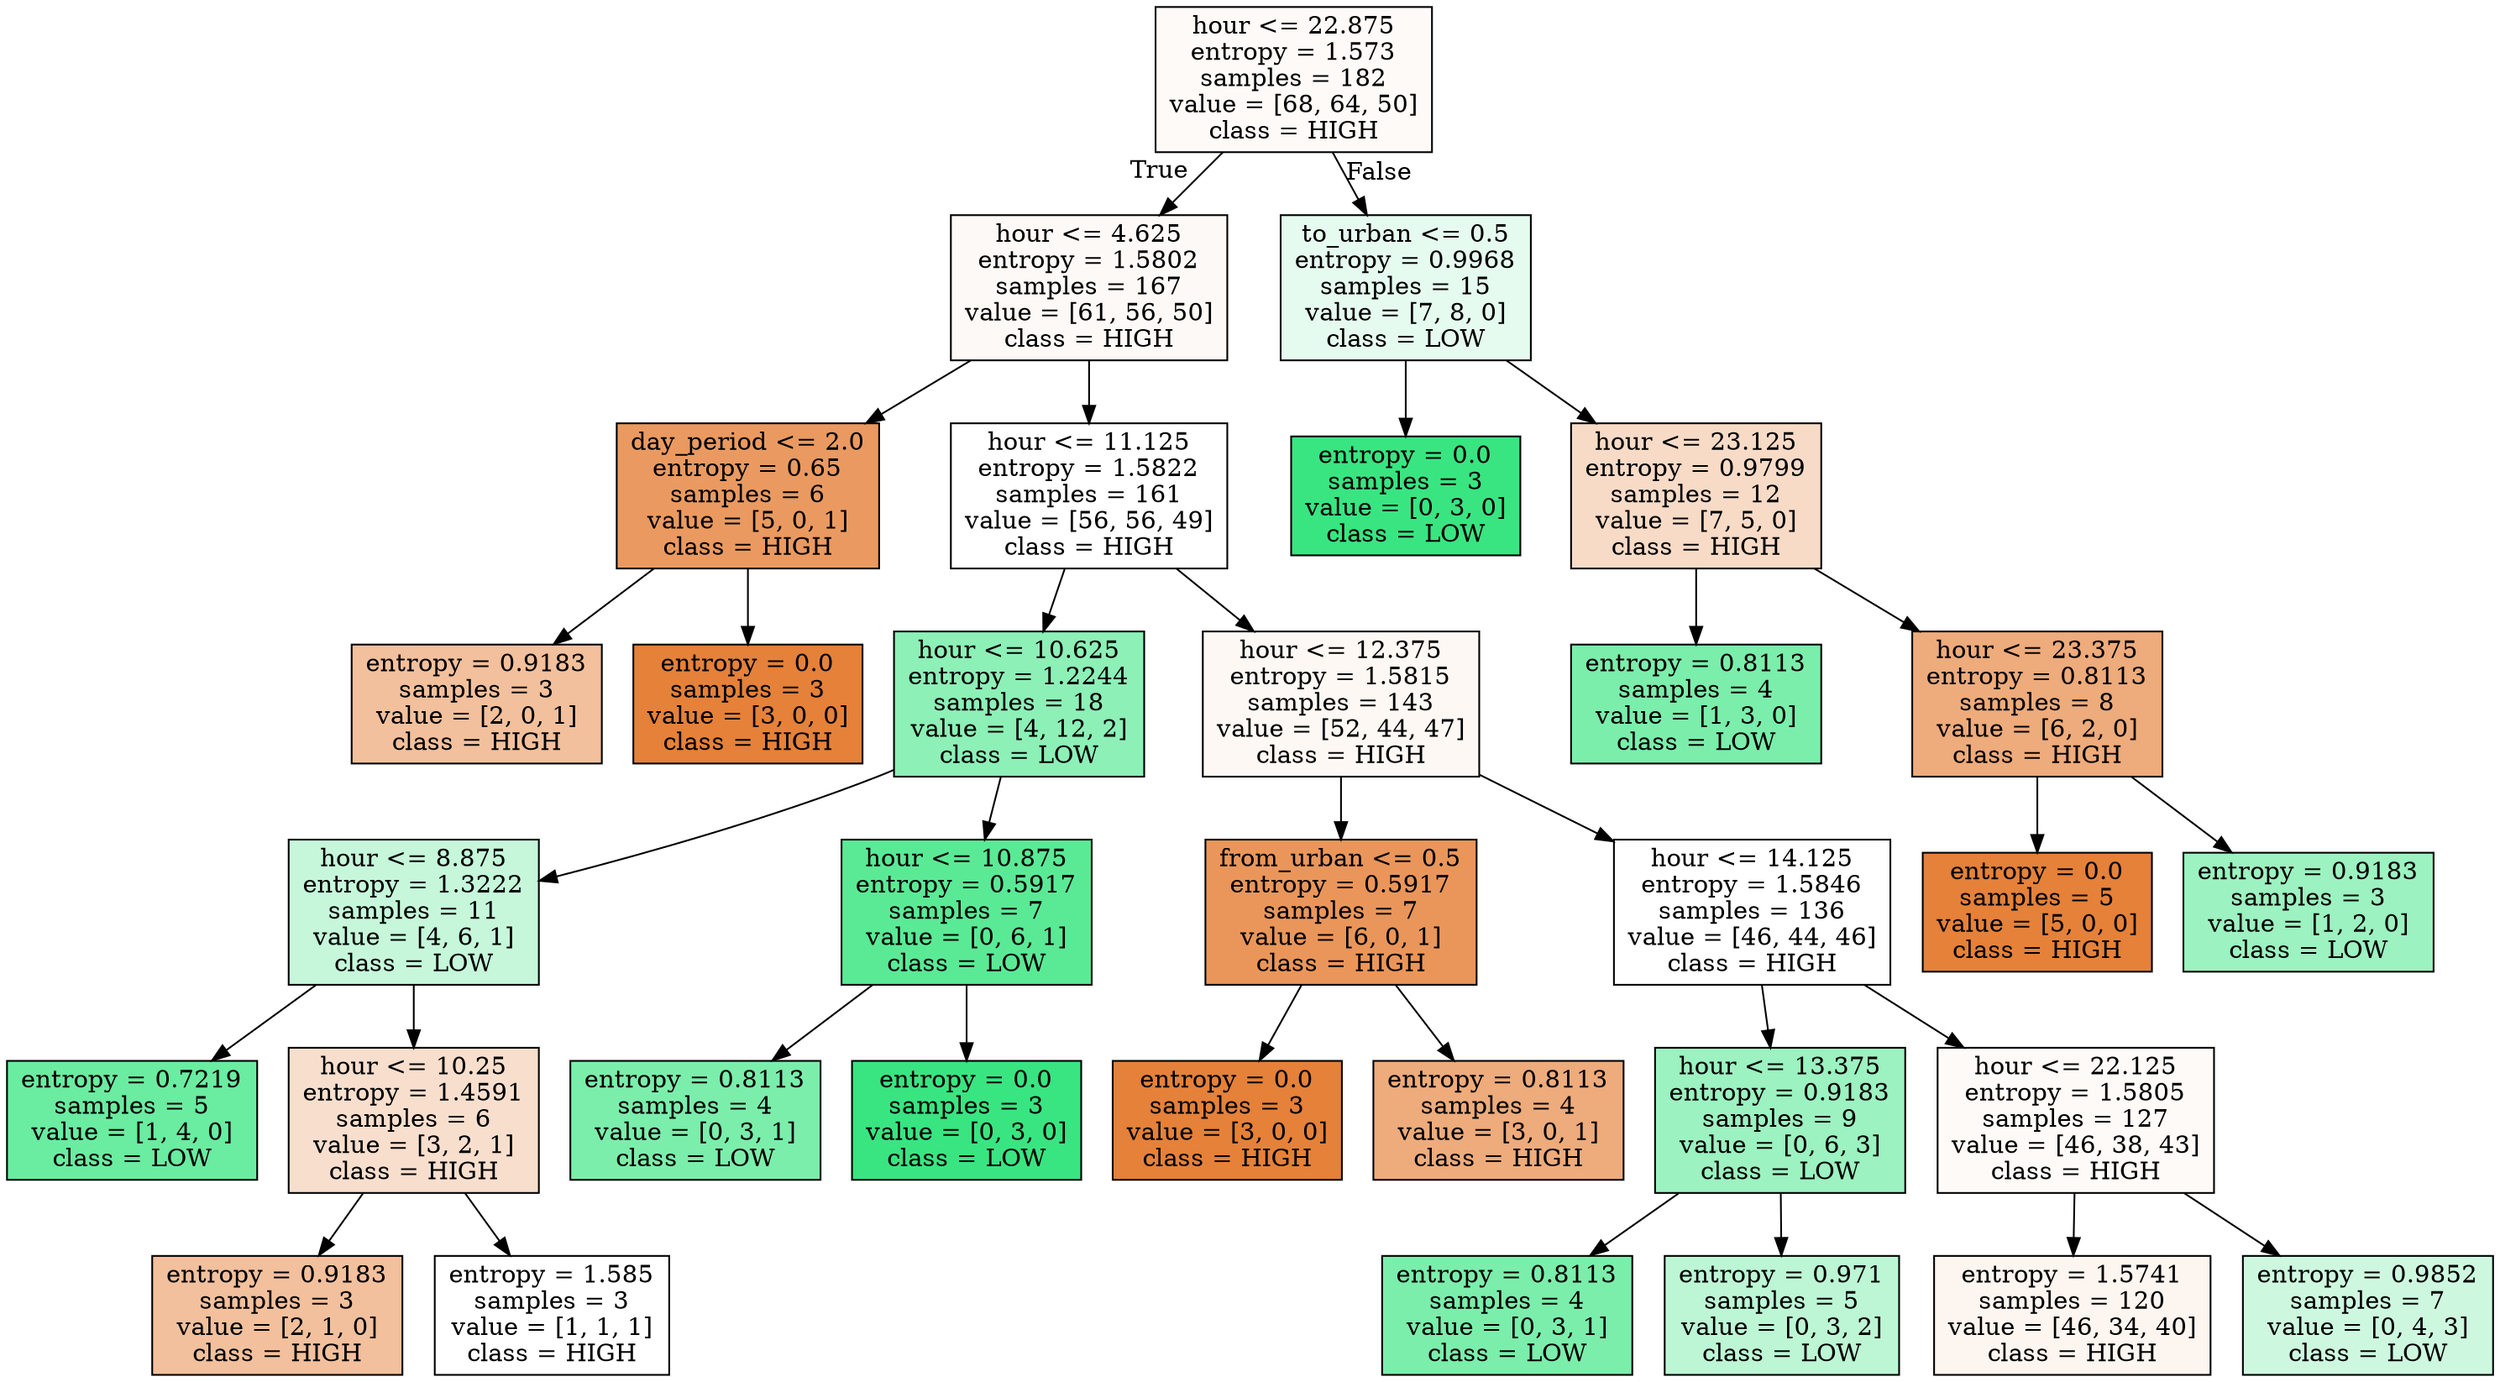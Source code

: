 digraph Tree {
node [shape=box, style="filled", color="black"] ;
0 [label="hour <= 22.875\nentropy = 1.573\nsamples = 182\nvalue = [68, 64, 50]\nclass = HIGH", fillcolor="#e5813909"] ;
1 [label="hour <= 4.625\nentropy = 1.5802\nsamples = 167\nvalue = [61, 56, 50]\nclass = HIGH", fillcolor="#e581390b"] ;
0 -> 1 [labeldistance=2.5, labelangle=45, headlabel="True"] ;
2 [label="day_period <= 2.0\nentropy = 0.65\nsamples = 6\nvalue = [5, 0, 1]\nclass = HIGH", fillcolor="#e58139cc"] ;
1 -> 2 ;
3 [label="entropy = 0.9183\nsamples = 3\nvalue = [2, 0, 1]\nclass = HIGH", fillcolor="#e581397f"] ;
2 -> 3 ;
4 [label="entropy = 0.0\nsamples = 3\nvalue = [3, 0, 0]\nclass = HIGH", fillcolor="#e58139ff"] ;
2 -> 4 ;
5 [label="hour <= 11.125\nentropy = 1.5822\nsamples = 161\nvalue = [56, 56, 49]\nclass = HIGH", fillcolor="#e5813900"] ;
1 -> 5 ;
6 [label="hour <= 10.625\nentropy = 1.2244\nsamples = 18\nvalue = [4, 12, 2]\nclass = LOW", fillcolor="#39e58192"] ;
5 -> 6 ;
7 [label="hour <= 8.875\nentropy = 1.3222\nsamples = 11\nvalue = [4, 6, 1]\nclass = LOW", fillcolor="#39e58149"] ;
6 -> 7 ;
8 [label="entropy = 0.7219\nsamples = 5\nvalue = [1, 4, 0]\nclass = LOW", fillcolor="#39e581bf"] ;
7 -> 8 ;
9 [label="hour <= 10.25\nentropy = 1.4591\nsamples = 6\nvalue = [3, 2, 1]\nclass = HIGH", fillcolor="#e5813940"] ;
7 -> 9 ;
10 [label="entropy = 0.9183\nsamples = 3\nvalue = [2, 1, 0]\nclass = HIGH", fillcolor="#e581397f"] ;
9 -> 10 ;
11 [label="entropy = 1.585\nsamples = 3\nvalue = [1, 1, 1]\nclass = HIGH", fillcolor="#e5813900"] ;
9 -> 11 ;
12 [label="hour <= 10.875\nentropy = 0.5917\nsamples = 7\nvalue = [0, 6, 1]\nclass = LOW", fillcolor="#39e581d4"] ;
6 -> 12 ;
13 [label="entropy = 0.8113\nsamples = 4\nvalue = [0, 3, 1]\nclass = LOW", fillcolor="#39e581aa"] ;
12 -> 13 ;
14 [label="entropy = 0.0\nsamples = 3\nvalue = [0, 3, 0]\nclass = LOW", fillcolor="#39e581ff"] ;
12 -> 14 ;
15 [label="hour <= 12.375\nentropy = 1.5815\nsamples = 143\nvalue = [52, 44, 47]\nclass = HIGH", fillcolor="#e581390d"] ;
5 -> 15 ;
16 [label="from_urban <= 0.5\nentropy = 0.5917\nsamples = 7\nvalue = [6, 0, 1]\nclass = HIGH", fillcolor="#e58139d4"] ;
15 -> 16 ;
17 [label="entropy = 0.0\nsamples = 3\nvalue = [3, 0, 0]\nclass = HIGH", fillcolor="#e58139ff"] ;
16 -> 17 ;
18 [label="entropy = 0.8113\nsamples = 4\nvalue = [3, 0, 1]\nclass = HIGH", fillcolor="#e58139aa"] ;
16 -> 18 ;
19 [label="hour <= 14.125\nentropy = 1.5846\nsamples = 136\nvalue = [46, 44, 46]\nclass = HIGH", fillcolor="#e5813900"] ;
15 -> 19 ;
20 [label="hour <= 13.375\nentropy = 0.9183\nsamples = 9\nvalue = [0, 6, 3]\nclass = LOW", fillcolor="#39e5817f"] ;
19 -> 20 ;
21 [label="entropy = 0.8113\nsamples = 4\nvalue = [0, 3, 1]\nclass = LOW", fillcolor="#39e581aa"] ;
20 -> 21 ;
22 [label="entropy = 0.971\nsamples = 5\nvalue = [0, 3, 2]\nclass = LOW", fillcolor="#39e58155"] ;
20 -> 22 ;
23 [label="hour <= 22.125\nentropy = 1.5805\nsamples = 127\nvalue = [46, 38, 43]\nclass = HIGH", fillcolor="#e5813909"] ;
19 -> 23 ;
24 [label="entropy = 1.5741\nsamples = 120\nvalue = [46, 34, 40]\nclass = HIGH", fillcolor="#e5813913"] ;
23 -> 24 ;
25 [label="entropy = 0.9852\nsamples = 7\nvalue = [0, 4, 3]\nclass = LOW", fillcolor="#39e58140"] ;
23 -> 25 ;
26 [label="to_urban <= 0.5\nentropy = 0.9968\nsamples = 15\nvalue = [7, 8, 0]\nclass = LOW", fillcolor="#39e58120"] ;
0 -> 26 [labeldistance=2.5, labelangle=-45, headlabel="False"] ;
27 [label="entropy = 0.0\nsamples = 3\nvalue = [0, 3, 0]\nclass = LOW", fillcolor="#39e581ff"] ;
26 -> 27 ;
28 [label="hour <= 23.125\nentropy = 0.9799\nsamples = 12\nvalue = [7, 5, 0]\nclass = HIGH", fillcolor="#e5813949"] ;
26 -> 28 ;
29 [label="entropy = 0.8113\nsamples = 4\nvalue = [1, 3, 0]\nclass = LOW", fillcolor="#39e581aa"] ;
28 -> 29 ;
30 [label="hour <= 23.375\nentropy = 0.8113\nsamples = 8\nvalue = [6, 2, 0]\nclass = HIGH", fillcolor="#e58139aa"] ;
28 -> 30 ;
31 [label="entropy = 0.0\nsamples = 5\nvalue = [5, 0, 0]\nclass = HIGH", fillcolor="#e58139ff"] ;
30 -> 31 ;
32 [label="entropy = 0.9183\nsamples = 3\nvalue = [1, 2, 0]\nclass = LOW", fillcolor="#39e5817f"] ;
30 -> 32 ;
}